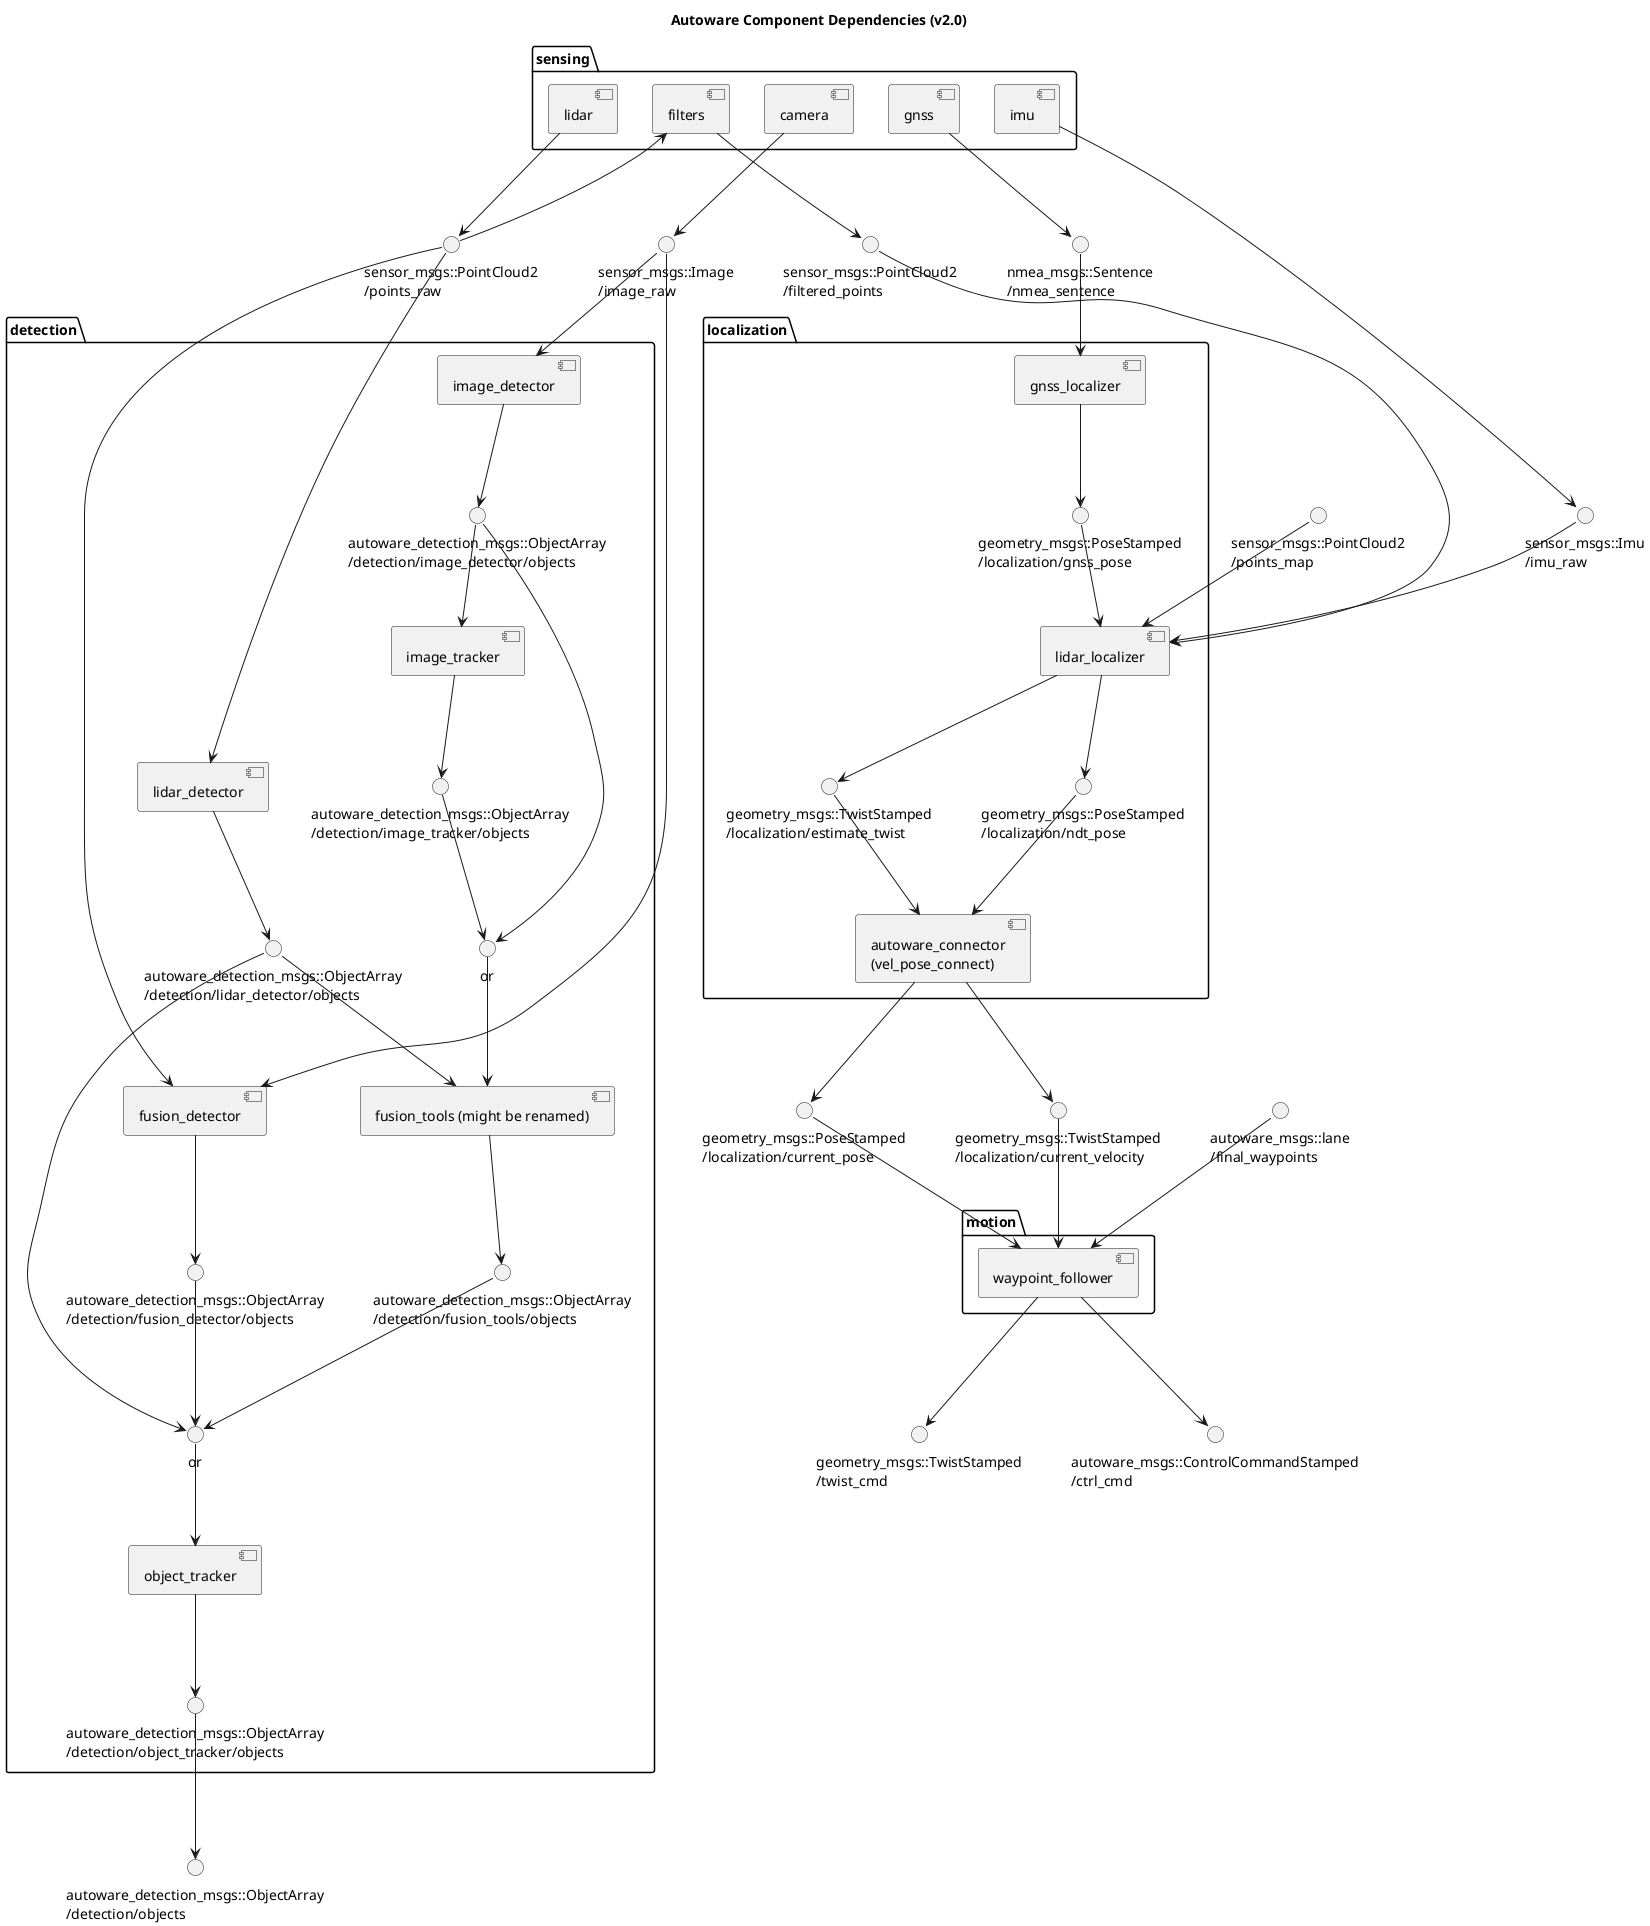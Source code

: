 @startuml

title Autoware Component Dependencies (v2.0)

() "sensor_msgs::Image\n/image_raw" as image_raw
() "sensor_msgs::PointCloud2\n/points_raw" as points_raw
() "sensor_msgs::PointCloud2\n/filtered_points" as filtered_points
() "sensor_msgs::Imu\n/imu_raw" as imu_raw 
() "nmea_msgs::Sentence\n/nmea_sentence" as nmea_sentence

folder sensing {
    [camera]
    'outputs
    camera --> image_raw

    [lidar]
    'outputs
    lidar --> points_raw

    [filters]
    'inputs
    points_raw --> filters
    'outputs
    filters --> filtered_points

    [imu]
    'outputs
    imu --> imu_raw

    [gnss]
    'outputs
    gnss --> nmea_sentence
}

() "autoware_detection_msgs::ObjectArray\n/detection/objects" as detection_result
'() "autoware_detection_msgs::TrafficLight\n/detection/traffic_light_color" as traffic_light_color

folder detection {
    () "autoware_detection_msgs::ObjectArray\n/detection/image_detector/objects" as detected_objects_vision
    () "autoware_detection_msgs::ObjectArray\n/detection/image_tracker/objects" as image_objects_tracked
    () "or" as image_objects
    () "autoware_detection_msgs::ObjectArray\n/detection/lidar_detector/objects" as detected_objects_lidar
    () "autoware_detection_msgs::ObjectArray\n/detection/fusion_tools/objects" as detected_objects_combined
    () "autoware_detection_msgs::ObjectArray\n/detection/fusion_detector/objects" as detected_objects_fused
    () "or" as objects_fused
    () "autoware_detection_msgs::ObjectArray\n/detection/object_tracker/objects" as objects_tracked

    [image_detector]
    'inputs
    image_raw --> image_detector
    'outputs
    image_detector --> detected_objects_vision

    [image_tracker]
    'inputs
    detected_objects_vision --> image_tracker
    'outputs
    image_tracker --> image_objects_tracked

    [lidar_detector]
    'inputs
    points_raw --> lidar_detector
    'outputs
    lidar_detector --> detected_objects_lidar

    [fusion_detector]
    'inputs
    image_raw --> fusion_detector
    points_raw --> fusion_detector
    'outputs
    fusion_detector --> detected_objects_fused

    [fusion_tools (might be renamed)] as fusion_tools
    'inputs
    image_objects --> fusion_tools
    detected_objects_lidar --> fusion_tools
    'outputs
    fusion_tools --> detected_objects_combined

    'connection
    detected_objects_vision --> image_objects
    image_objects_tracked --> image_objects

    detected_objects_lidar --> objects_fused
    detected_objects_combined --> objects_fused
    detected_objects_fused --> objects_fused

    [object_tracker]
    'inputs
    objects_fused --> object_tracker
    'outputs
    object_tracker --> objects_tracked

    objects_tracked --> detection_result

    '[trafficlight_recognizer]
    'inputs
    'image_raw --> trafficlight_recognizer
    'outputs
    'trafficlight_recognizer --> traffic_light_color
}

'lidar_localizer
() "sensor_msgs::PointCloud2\n/points_map" as points_map

'vel_pose_connect
() "geometry_msgs::PoseStamped\n/localization/current_pose" as current_pose
() "geometry_msgs::TwistStamped\n/localization/current_velocity" as current_velocity

folder localization {
    () "geometry_msgs::PoseStamped\n/localization/gnss_pose" as gnss_pose
    () "geometry_msgs::TwistStamped\n/localization/estimate_twist" as estimate_twist
    () "geometry_msgs::PoseStamped\n/localization/ndt_pose" as ndt_pose

    [gnss_localizer]
    'inputs
    nmea_sentence --> gnss_localizer
    'outputs
    gnss_localizer --> gnss_pose

    [lidar_localizer]
    'inputs
    gnss_pose --> lidar_localizer
    filtered_points --> lidar_localizer
    points_map --> lidar_localizer
    imu_raw --> lidar_localizer
    'outputs
    lidar_localizer --> estimate_twist
    lidar_localizer --> ndt_pose

    [autoware_connector\n(vel_pose_connect)] as vel_pose_connect
    'inputs
    estimate_twist --> vel_pose_connect
    ndt_pose --> vel_pose_connect
    'outputs
    vel_pose_connect --> current_pose
    vel_pose_connect --> current_velocity

    '[dead_reckoner] @ Autoware v2.0
}

() "autoware_msgs::lane\n/final_waypoints" as final_waypoints
() "geometry_msgs::TwistStamped\n/twist_cmd" as twist_cmd
() "autoware_msgs::ControlCommandStamped\n/ctrl_cmd" as ctrl_cmd

folder motion {
    [waypoint_follower]
    'inputs
    current_pose --> waypoint_follower
    current_velocity --> waypoint_follower
    final_waypoints --> waypoint_follower
    'outputs
    waypoint_follower --> twist_cmd
    waypoint_follower --> ctrl_cmd
}

@enduml
